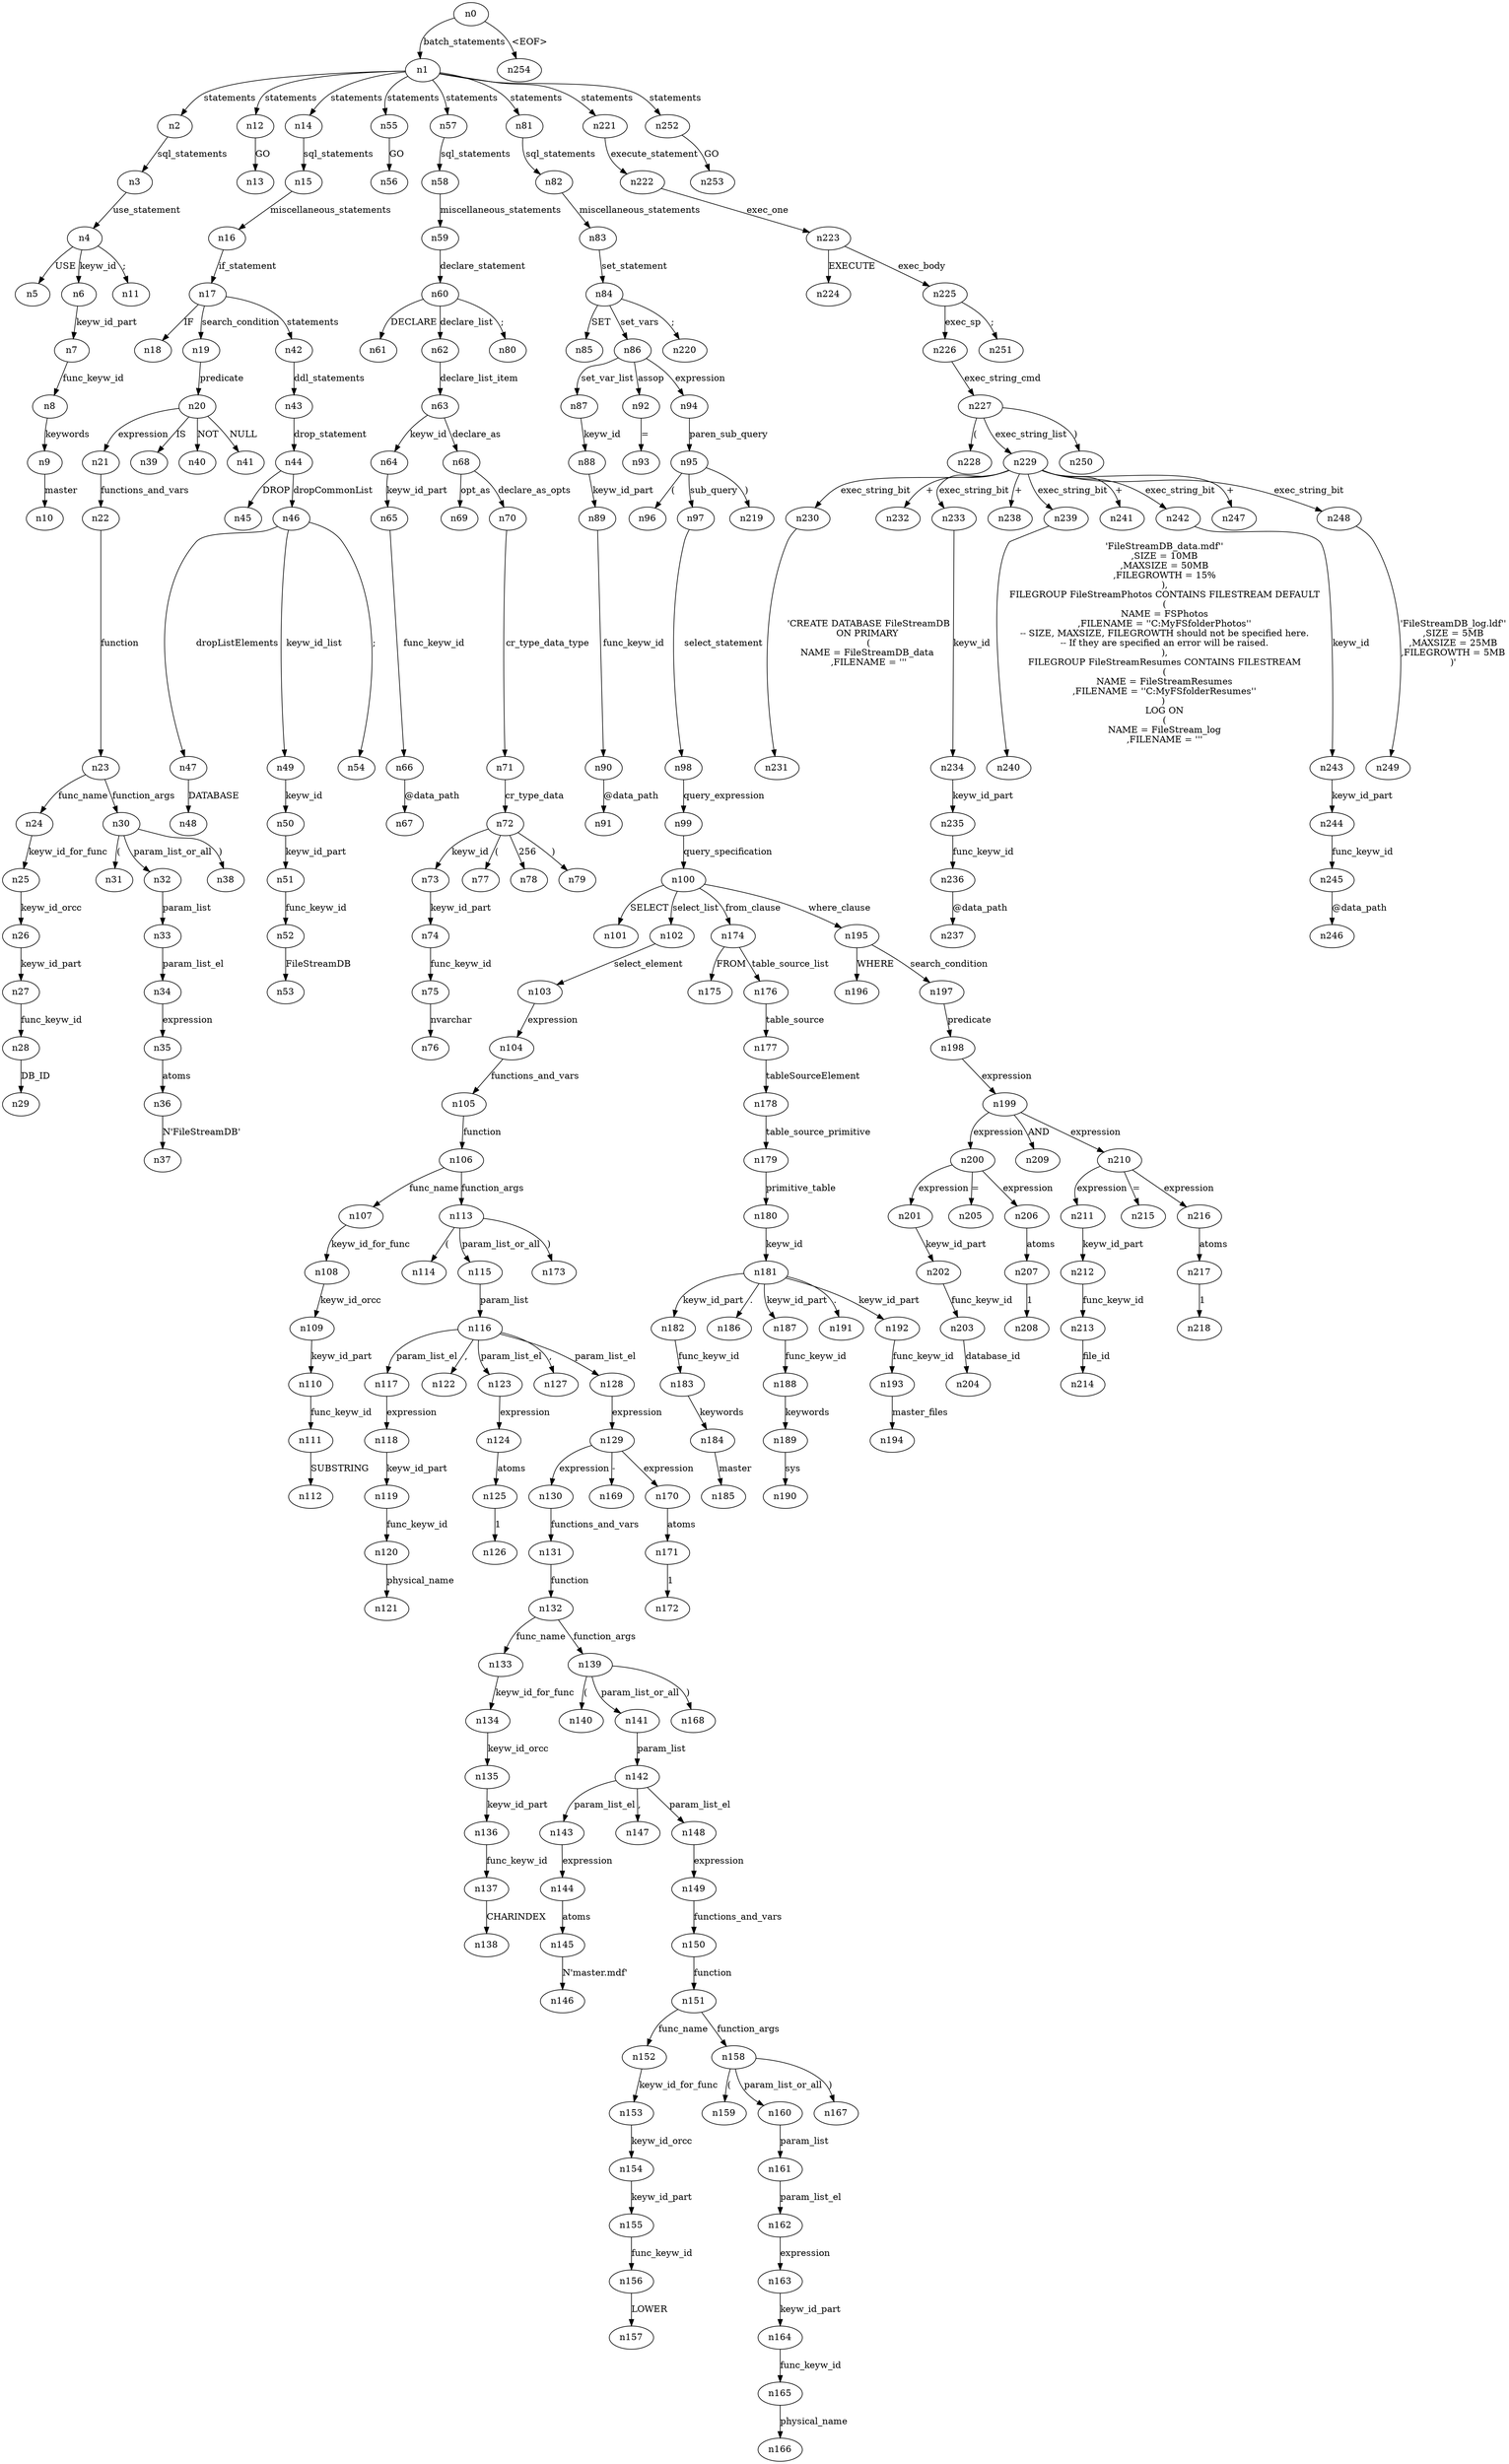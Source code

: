digraph ParseTree {
  n0 -> n1 [label="batch_statements"];
  n1 -> n2 [label="statements"];
  n2 -> n3 [label="sql_statements"];
  n3 -> n4 [label="use_statement"];
  n4 -> n5 [label="USE"];
  n4 -> n6 [label="keyw_id"];
  n6 -> n7 [label="keyw_id_part"];
  n7 -> n8 [label="func_keyw_id"];
  n8 -> n9 [label="keywords"];
  n9 -> n10 [label="master"];
  n4 -> n11 [label=";"];
  n1 -> n12 [label="statements"];
  n12 -> n13 [label="GO"];
  n1 -> n14 [label="statements"];
  n14 -> n15 [label="sql_statements"];
  n15 -> n16 [label="miscellaneous_statements"];
  n16 -> n17 [label="if_statement"];
  n17 -> n18 [label="IF"];
  n17 -> n19 [label="search_condition"];
  n19 -> n20 [label="predicate"];
  n20 -> n21 [label="expression"];
  n21 -> n22 [label="functions_and_vars"];
  n22 -> n23 [label="function"];
  n23 -> n24 [label="func_name"];
  n24 -> n25 [label="keyw_id_for_func"];
  n25 -> n26 [label="keyw_id_orcc"];
  n26 -> n27 [label="keyw_id_part"];
  n27 -> n28 [label="func_keyw_id"];
  n28 -> n29 [label="DB_ID"];
  n23 -> n30 [label="function_args"];
  n30 -> n31 [label="("];
  n30 -> n32 [label="param_list_or_all"];
  n32 -> n33 [label="param_list"];
  n33 -> n34 [label="param_list_el"];
  n34 -> n35 [label="expression"];
  n35 -> n36 [label="atoms"];
  n36 -> n37 [label="N'FileStreamDB'"];
  n30 -> n38 [label=")"];
  n20 -> n39 [label="IS"];
  n20 -> n40 [label="NOT"];
  n20 -> n41 [label="NULL"];
  n17 -> n42 [label="statements"];
  n42 -> n43 [label="ddl_statements"];
  n43 -> n44 [label="drop_statement"];
  n44 -> n45 [label="DROP"];
  n44 -> n46 [label="dropCommonList"];
  n46 -> n47 [label="dropListElements"];
  n47 -> n48 [label="DATABASE"];
  n46 -> n49 [label="keyw_id_list"];
  n49 -> n50 [label="keyw_id"];
  n50 -> n51 [label="keyw_id_part"];
  n51 -> n52 [label="func_keyw_id"];
  n52 -> n53 [label="FileStreamDB"];
  n46 -> n54 [label=";"];
  n1 -> n55 [label="statements"];
  n55 -> n56 [label="GO"];
  n1 -> n57 [label="statements"];
  n57 -> n58 [label="sql_statements"];
  n58 -> n59 [label="miscellaneous_statements"];
  n59 -> n60 [label="declare_statement"];
  n60 -> n61 [label="DECLARE"];
  n60 -> n62 [label="declare_list"];
  n62 -> n63 [label="declare_list_item"];
  n63 -> n64 [label="keyw_id"];
  n64 -> n65 [label="keyw_id_part"];
  n65 -> n66 [label="func_keyw_id"];
  n66 -> n67 [label="@data_path"];
  n63 -> n68 [label="declare_as"];
  n68 -> n69 [label="opt_as"];
  n68 -> n70 [label="declare_as_opts"];
  n70 -> n71 [label="cr_type_data_type"];
  n71 -> n72 [label="cr_type_data"];
  n72 -> n73 [label="keyw_id"];
  n73 -> n74 [label="keyw_id_part"];
  n74 -> n75 [label="func_keyw_id"];
  n75 -> n76 [label="nvarchar"];
  n72 -> n77 [label="("];
  n72 -> n78 [label="256"];
  n72 -> n79 [label=")"];
  n60 -> n80 [label=";"];
  n1 -> n81 [label="statements"];
  n81 -> n82 [label="sql_statements"];
  n82 -> n83 [label="miscellaneous_statements"];
  n83 -> n84 [label="set_statement"];
  n84 -> n85 [label="SET"];
  n84 -> n86 [label="set_vars"];
  n86 -> n87 [label="set_var_list"];
  n87 -> n88 [label="keyw_id"];
  n88 -> n89 [label="keyw_id_part"];
  n89 -> n90 [label="func_keyw_id"];
  n90 -> n91 [label="@data_path"];
  n86 -> n92 [label="assop"];
  n92 -> n93 [label="="];
  n86 -> n94 [label="expression"];
  n94 -> n95 [label="paren_sub_query"];
  n95 -> n96 [label="("];
  n95 -> n97 [label="sub_query"];
  n97 -> n98 [label="select_statement"];
  n98 -> n99 [label="query_expression"];
  n99 -> n100 [label="query_specification"];
  n100 -> n101 [label="SELECT"];
  n100 -> n102 [label="select_list"];
  n102 -> n103 [label="select_element"];
  n103 -> n104 [label="expression"];
  n104 -> n105 [label="functions_and_vars"];
  n105 -> n106 [label="function"];
  n106 -> n107 [label="func_name"];
  n107 -> n108 [label="keyw_id_for_func"];
  n108 -> n109 [label="keyw_id_orcc"];
  n109 -> n110 [label="keyw_id_part"];
  n110 -> n111 [label="func_keyw_id"];
  n111 -> n112 [label="SUBSTRING"];
  n106 -> n113 [label="function_args"];
  n113 -> n114 [label="("];
  n113 -> n115 [label="param_list_or_all"];
  n115 -> n116 [label="param_list"];
  n116 -> n117 [label="param_list_el"];
  n117 -> n118 [label="expression"];
  n118 -> n119 [label="keyw_id_part"];
  n119 -> n120 [label="func_keyw_id"];
  n120 -> n121 [label="physical_name"];
  n116 -> n122 [label=","];
  n116 -> n123 [label="param_list_el"];
  n123 -> n124 [label="expression"];
  n124 -> n125 [label="atoms"];
  n125 -> n126 [label="1"];
  n116 -> n127 [label=","];
  n116 -> n128 [label="param_list_el"];
  n128 -> n129 [label="expression"];
  n129 -> n130 [label="expression"];
  n130 -> n131 [label="functions_and_vars"];
  n131 -> n132 [label="function"];
  n132 -> n133 [label="func_name"];
  n133 -> n134 [label="keyw_id_for_func"];
  n134 -> n135 [label="keyw_id_orcc"];
  n135 -> n136 [label="keyw_id_part"];
  n136 -> n137 [label="func_keyw_id"];
  n137 -> n138 [label="CHARINDEX"];
  n132 -> n139 [label="function_args"];
  n139 -> n140 [label="("];
  n139 -> n141 [label="param_list_or_all"];
  n141 -> n142 [label="param_list"];
  n142 -> n143 [label="param_list_el"];
  n143 -> n144 [label="expression"];
  n144 -> n145 [label="atoms"];
  n145 -> n146 [label="N'master.mdf'"];
  n142 -> n147 [label=","];
  n142 -> n148 [label="param_list_el"];
  n148 -> n149 [label="expression"];
  n149 -> n150 [label="functions_and_vars"];
  n150 -> n151 [label="function"];
  n151 -> n152 [label="func_name"];
  n152 -> n153 [label="keyw_id_for_func"];
  n153 -> n154 [label="keyw_id_orcc"];
  n154 -> n155 [label="keyw_id_part"];
  n155 -> n156 [label="func_keyw_id"];
  n156 -> n157 [label="LOWER"];
  n151 -> n158 [label="function_args"];
  n158 -> n159 [label="("];
  n158 -> n160 [label="param_list_or_all"];
  n160 -> n161 [label="param_list"];
  n161 -> n162 [label="param_list_el"];
  n162 -> n163 [label="expression"];
  n163 -> n164 [label="keyw_id_part"];
  n164 -> n165 [label="func_keyw_id"];
  n165 -> n166 [label="physical_name"];
  n158 -> n167 [label=")"];
  n139 -> n168 [label=")"];
  n129 -> n169 [label="-"];
  n129 -> n170 [label="expression"];
  n170 -> n171 [label="atoms"];
  n171 -> n172 [label="1"];
  n113 -> n173 [label=")"];
  n100 -> n174 [label="from_clause"];
  n174 -> n175 [label="FROM"];
  n174 -> n176 [label="table_source_list"];
  n176 -> n177 [label="table_source"];
  n177 -> n178 [label="tableSourceElement"];
  n178 -> n179 [label="table_source_primitive"];
  n179 -> n180 [label="primitive_table"];
  n180 -> n181 [label="keyw_id"];
  n181 -> n182 [label="keyw_id_part"];
  n182 -> n183 [label="func_keyw_id"];
  n183 -> n184 [label="keywords"];
  n184 -> n185 [label="master"];
  n181 -> n186 [label="."];
  n181 -> n187 [label="keyw_id_part"];
  n187 -> n188 [label="func_keyw_id"];
  n188 -> n189 [label="keywords"];
  n189 -> n190 [label="sys"];
  n181 -> n191 [label="."];
  n181 -> n192 [label="keyw_id_part"];
  n192 -> n193 [label="func_keyw_id"];
  n193 -> n194 [label="master_files"];
  n100 -> n195 [label="where_clause"];
  n195 -> n196 [label="WHERE"];
  n195 -> n197 [label="search_condition"];
  n197 -> n198 [label="predicate"];
  n198 -> n199 [label="expression"];
  n199 -> n200 [label="expression"];
  n200 -> n201 [label="expression"];
  n201 -> n202 [label="keyw_id_part"];
  n202 -> n203 [label="func_keyw_id"];
  n203 -> n204 [label="database_id"];
  n200 -> n205 [label="="];
  n200 -> n206 [label="expression"];
  n206 -> n207 [label="atoms"];
  n207 -> n208 [label="1"];
  n199 -> n209 [label="AND"];
  n199 -> n210 [label="expression"];
  n210 -> n211 [label="expression"];
  n211 -> n212 [label="keyw_id_part"];
  n212 -> n213 [label="func_keyw_id"];
  n213 -> n214 [label="file_id"];
  n210 -> n215 [label="="];
  n210 -> n216 [label="expression"];
  n216 -> n217 [label="atoms"];
  n217 -> n218 [label="1"];
  n95 -> n219 [label=")"];
  n84 -> n220 [label=";"];
  n1 -> n221 [label="statements"];
  n221 -> n222 [label="execute_statement"];
  n222 -> n223 [label="exec_one"];
  n223 -> n224 [label="EXECUTE"];
  n223 -> n225 [label="exec_body"];
  n225 -> n226 [label="exec_sp"];
  n226 -> n227 [label="exec_string_cmd"];
  n227 -> n228 [label="("];
  n227 -> n229 [label="exec_string_list"];
  n229 -> n230 [label="exec_string_bit"];
  n230 -> n231 [label="'CREATE DATABASE FileStreamDB
ON PRIMARY 
(
NAME = FileStreamDB_data 
,FILENAME = '''"];
  n229 -> n232 [label="+"];
  n229 -> n233 [label="exec_string_bit"];
  n233 -> n234 [label="keyw_id"];
  n234 -> n235 [label="keyw_id_part"];
  n235 -> n236 [label="func_keyw_id"];
  n236 -> n237 [label="@data_path"];
  n229 -> n238 [label="+"];
  n229 -> n239 [label="exec_string_bit"];
  n239 -> n240 [label="'FileStreamDB_data.mdf''
,SIZE = 10MB
,MAXSIZE = 50MB
,FILEGROWTH = 15%
),
FILEGROUP FileStreamPhotos CONTAINS FILESTREAM DEFAULT
(
NAME = FSPhotos
,FILENAME = ''C:\MyFSfolder\Photos''
-- SIZE, MAXSIZE, FILEGROWTH should not be specified here.
-- If they are specified an error will be raised.
),
FILEGROUP FileStreamResumes CONTAINS FILESTREAM
(
NAME = FileStreamResumes
,FILENAME = ''C:\MyFSfolder\Resumes''
) 
LOG ON
(
NAME = FileStream_log
,FILENAME = '''"];
  n229 -> n241 [label="+"];
  n229 -> n242 [label="exec_string_bit"];
  n242 -> n243 [label="keyw_id"];
  n243 -> n244 [label="keyw_id_part"];
  n244 -> n245 [label="func_keyw_id"];
  n245 -> n246 [label="@data_path"];
  n229 -> n247 [label="+"];
  n229 -> n248 [label="exec_string_bit"];
  n248 -> n249 [label="'FileStreamDB_log.ldf''
,SIZE = 5MB
,MAXSIZE = 25MB
,FILEGROWTH = 5MB
)'"];
  n227 -> n250 [label=")"];
  n225 -> n251 [label=";"];
  n1 -> n252 [label="statements"];
  n252 -> n253 [label="GO"];
  n0 -> n254 [label="<EOF>"];
}